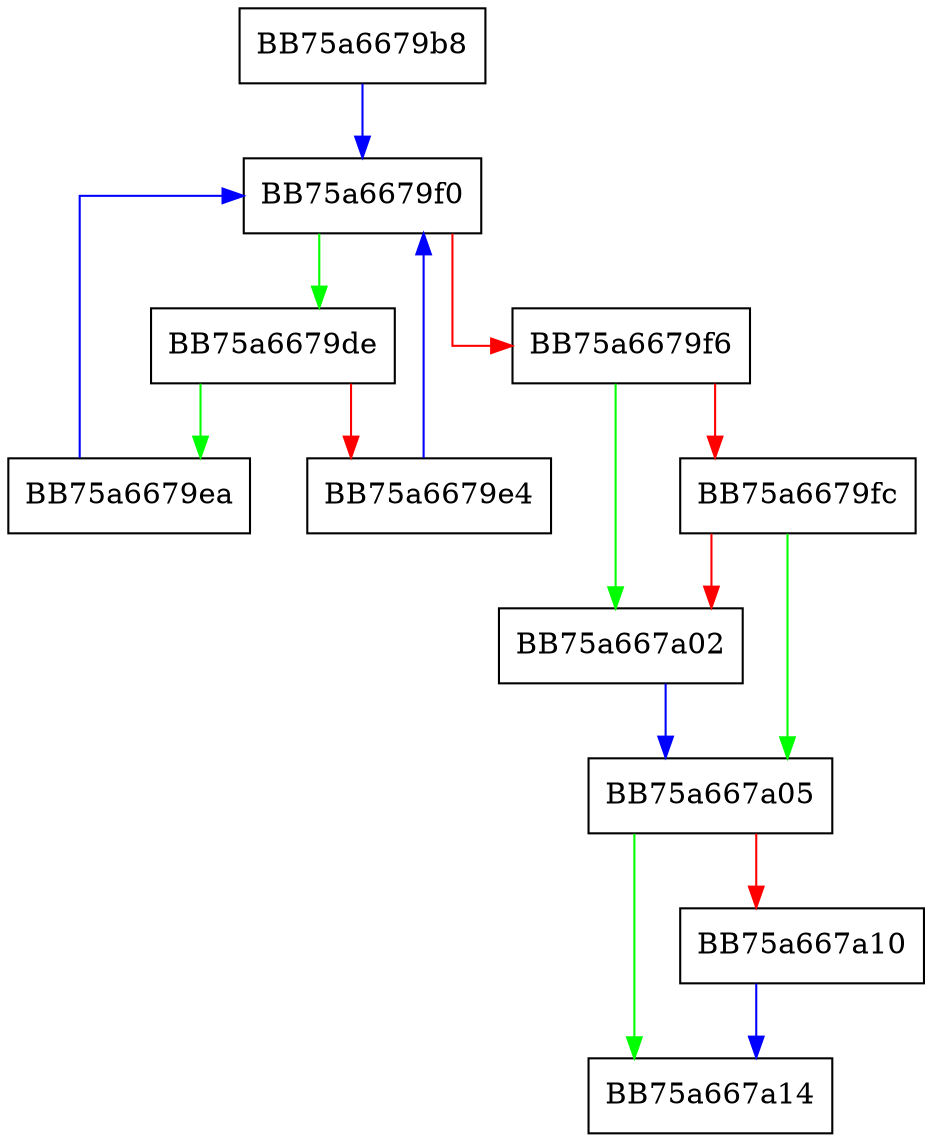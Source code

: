 digraph AMS_get_api_hook {
  node [shape="box"];
  graph [splines=ortho];
  BB75a6679b8 -> BB75a6679f0 [color="blue"];
  BB75a6679de -> BB75a6679ea [color="green"];
  BB75a6679de -> BB75a6679e4 [color="red"];
  BB75a6679e4 -> BB75a6679f0 [color="blue"];
  BB75a6679ea -> BB75a6679f0 [color="blue"];
  BB75a6679f0 -> BB75a6679de [color="green"];
  BB75a6679f0 -> BB75a6679f6 [color="red"];
  BB75a6679f6 -> BB75a667a02 [color="green"];
  BB75a6679f6 -> BB75a6679fc [color="red"];
  BB75a6679fc -> BB75a667a05 [color="green"];
  BB75a6679fc -> BB75a667a02 [color="red"];
  BB75a667a02 -> BB75a667a05 [color="blue"];
  BB75a667a05 -> BB75a667a14 [color="green"];
  BB75a667a05 -> BB75a667a10 [color="red"];
  BB75a667a10 -> BB75a667a14 [color="blue"];
}